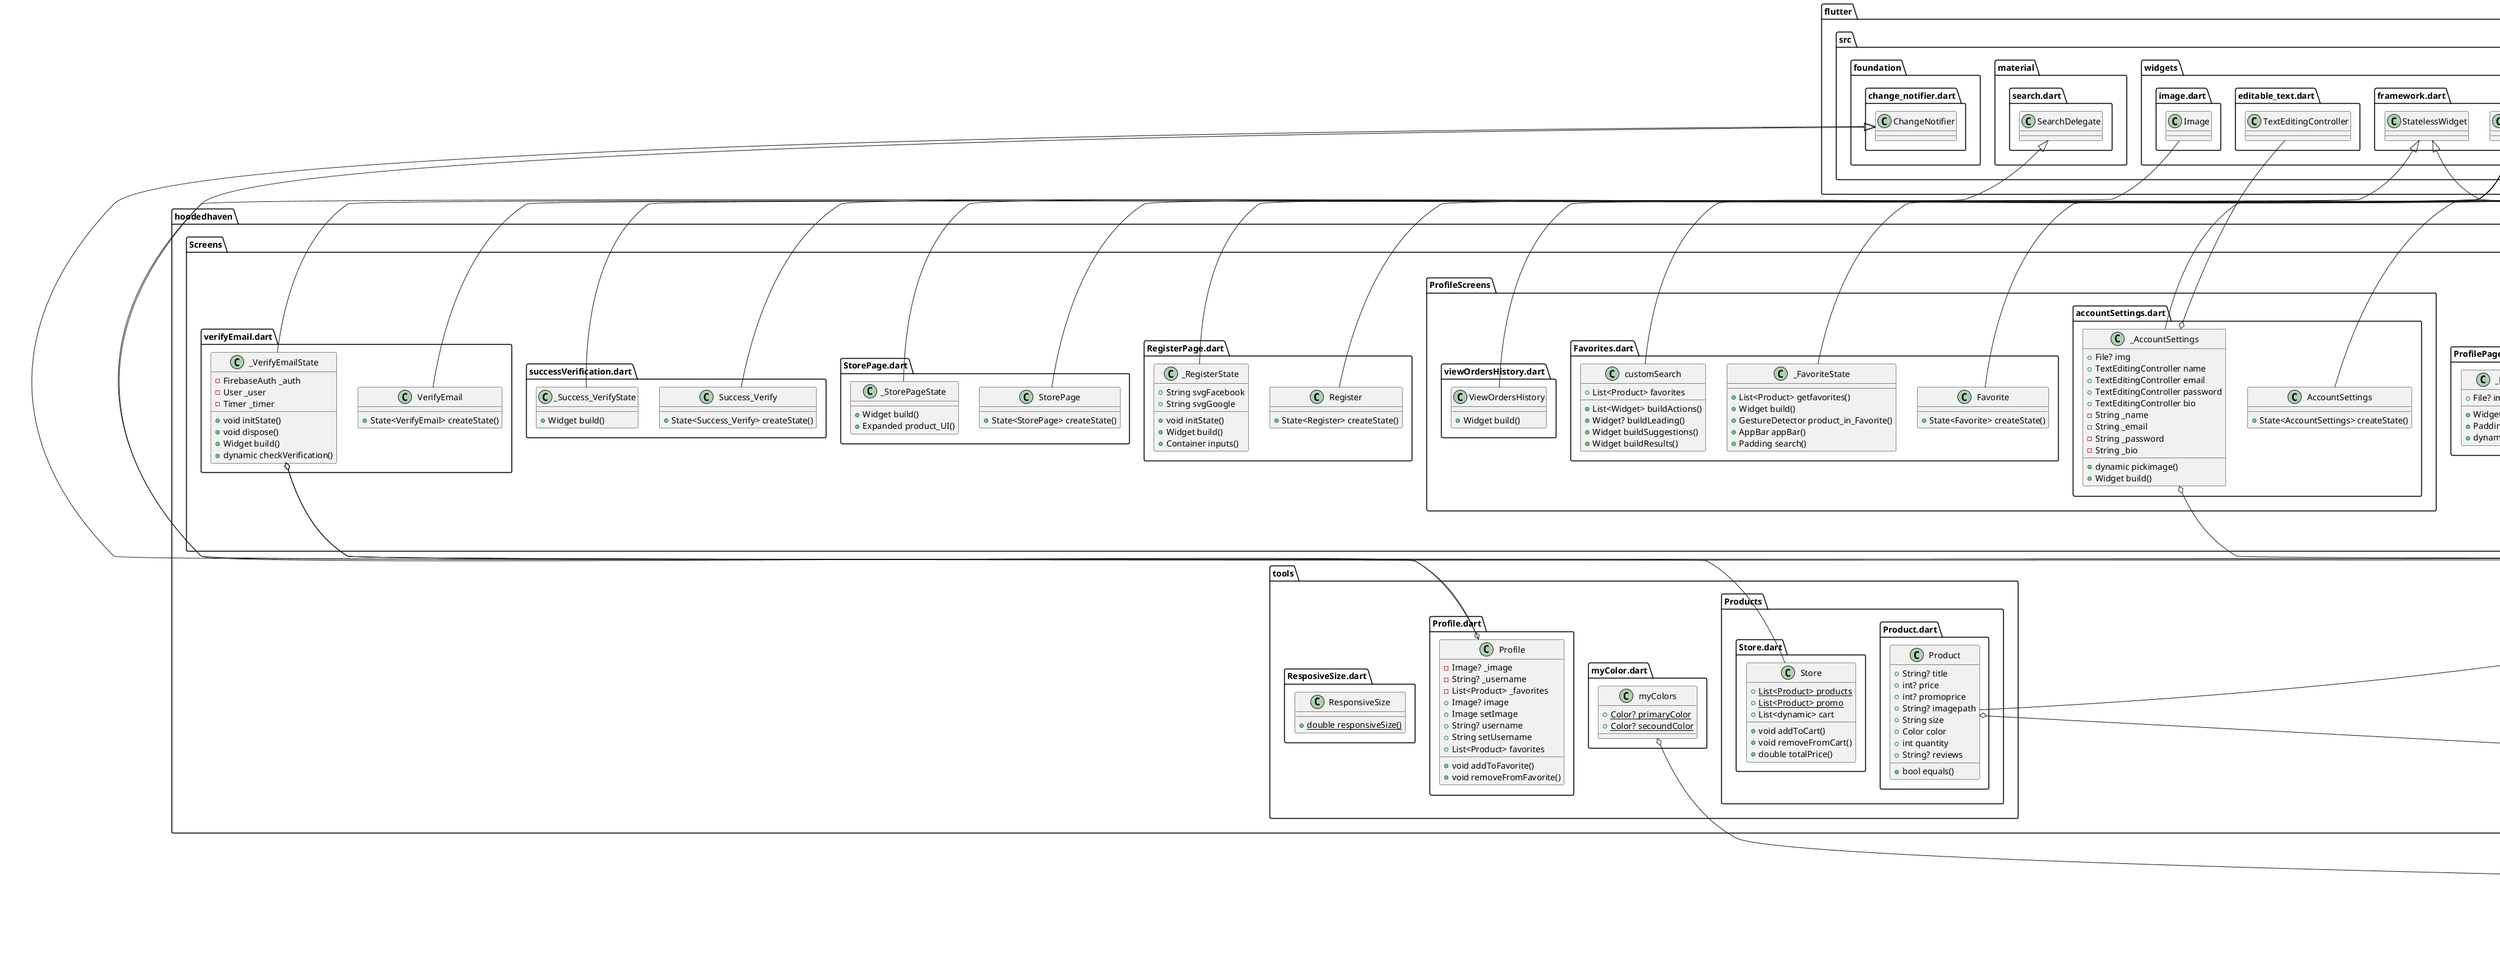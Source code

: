 @startuml
set namespaceSeparator ::

class "hoodedhaven::Buttomnavbar::Buttomnavbar.dart::bottomnavbar" {
  +State<bottomnavbar> createState()
}

"flutter::src::widgets::framework.dart::StatefulWidget" <|-- "hoodedhaven::Buttomnavbar::Buttomnavbar.dart::bottomnavbar"

class "hoodedhaven::Buttomnavbar::Buttomnavbar.dart::_bottomnavbarState" {
  +int currentIndex
  +Widget build()
  +Container Bottomnavbar()
}

"flutter::src::widgets::framework.dart::State" <|-- "hoodedhaven::Buttomnavbar::Buttomnavbar.dart::_bottomnavbarState"

class "hoodedhaven::Buttomnavbar::nav.dart::BottomNav" {
  +State<BottomNav> createState()
}

"flutter::src::widgets::framework.dart::StatefulWidget" <|-- "hoodedhaven::Buttomnavbar::nav.dart::BottomNav"

class "hoodedhaven::Buttomnavbar::nav.dart::_BottomNavState" {
  +Widget build()
}

"flutter::src::widgets::framework.dart::State" <|-- "hoodedhaven::Buttomnavbar::nav.dart::_BottomNavState"

class "hoodedhaven::firebase_options.dart::DefaultFirebaseOptions" {
  {static} +FirebaseOptions web
  {static} +FirebaseOptions android
  {static} +FirebaseOptions ios
  {static} +FirebaseOptions macos
  {static} +FirebaseOptions windows
  {static} +FirebaseOptions currentPlatform
}

"hoodedhaven::firebase_options.dart::DefaultFirebaseOptions" o-- "firebase_core_platform_interface::firebase_core_platform_interface.dart::FirebaseOptions"

class "hoodedhaven::main.dart::MyApp" {
  +State<MyApp> createState()
}

"flutter::src::widgets::framework.dart::StatefulWidget" <|-- "hoodedhaven::main.dart::MyApp"

class "hoodedhaven::main.dart::_MyAppState" {
  +void initState()
  +Widget build()
}

"flutter::src::widgets::framework.dart::State" <|-- "hoodedhaven::main.dart::_MyAppState"

class "hoodedhaven::Screens::CartPage.dart::CartPage" {
  +State<CartPage> createState()
}

"flutter::src::widgets::framework.dart::StatefulWidget" <|-- "hoodedhaven::Screens::CartPage.dart::CartPage"

class "hoodedhaven::Screens::CartPage.dart::_CartPageState" {
  +double totalPrice()
  +Widget build()
  +Expanded product_in_Card()
  +Center payBar()
}

"flutter::src::widgets::framework.dart::State" <|-- "hoodedhaven::Screens::CartPage.dart::_CartPageState"

class "hoodedhaven::Screens::categories_page.dart::CategoriesPage" {
  +State<CategoriesPage> createState()
}

"flutter::src::widgets::framework.dart::StatefulWidget" <|-- "hoodedhaven::Screens::categories_page.dart::CategoriesPage"

class "hoodedhaven::Screens::categories_page.dart::_CategoriesPageState" {
  -List<String> _categories
  +Widget build()
}

"flutter::src::widgets::framework.dart::State" <|-- "hoodedhaven::Screens::categories_page.dart::_CategoriesPageState"

class "hoodedhaven::Screens::GetStartedPage.dart::GetStartedPage" {
  +Widget build()
}

"flutter::src::widgets::framework.dart::StatelessWidget" <|-- "hoodedhaven::Screens::GetStartedPage.dart::GetStartedPage"

class "hoodedhaven::Screens::HomePage.dart::HomePage" {
  +State<HomePage> createState()
}

"flutter::src::widgets::framework.dart::StatefulWidget" <|-- "hoodedhaven::Screens::HomePage.dart::HomePage"

class "hoodedhaven::Screens::HomePage.dart::_HomePageState" {
  +Widget build()
  +Container promo_product_info()
  +Container Promotion()
}

"flutter::src::widgets::framework.dart::State" <|-- "hoodedhaven::Screens::HomePage.dart::_HomePageState"

class "hoodedhaven::Screens::LoginPage.dart::LoginPage" {
  +State<LoginPage> createState()
}

"flutter::src::widgets::framework.dart::StatefulWidget" <|-- "hoodedhaven::Screens::LoginPage.dart::LoginPage"

class "hoodedhaven::Screens::LoginPage.dart::_LoginPageState" {
  +Widget build()
  +Container inputs()
}

"flutter::src::widgets::framework.dart::State" <|-- "hoodedhaven::Screens::LoginPage.dart::_LoginPageState"

class "hoodedhaven::Screens::ProductPage.dart::ProductPage" {
  +Product product
  +State<ProductPage> createState()
}

"hoodedhaven::Screens::ProductPage.dart::ProductPage" o-- "hoodedhaven::tools::Products::Product.dart::Product"
"flutter::src::widgets::framework.dart::StatefulWidget" <|-- "hoodedhaven::Screens::ProductPage.dart::ProductPage"

class "hoodedhaven::Screens::ProductPage.dart::_ProductPageState" {
  -int _quantity
  -List<bool> _sellections
  -List<Text> _sizes
  +List<Color> colors
  -int _selectedcolor
  -int _selectedsize
  +int index
  -bool _favorite
  +void addToCart()
  +void addToFavorite()
  +void removeFromFavorite()
  +List<Product> getfavorites()
  +Widget build()
  +Container shoppingBar()
  +AppBar appBar()
  +Padding favorite_add_and_remove()
  +Center AddToCart()
  +Container Products_info()
}

"flutter::src::widgets::framework.dart::State" <|-- "hoodedhaven::Screens::ProductPage.dart::_ProductPageState"

class "hoodedhaven::Screens::ProfilePage.dart::ProfilePage" {
  +State<ProfilePage> createState()
}

"flutter::src::widgets::framework.dart::StatefulWidget" <|-- "hoodedhaven::Screens::ProfilePage.dart::ProfilePage"

class "hoodedhaven::Screens::ProfilePage.dart::_ProfilePage" {
  +File? img
  +Widget build()
  +Padding List_Tile()
  +dynamic pickimage()
}

"hoodedhaven::Screens::ProfilePage.dart::_ProfilePage" o-- "dart::io::File"
"flutter::src::widgets::framework.dart::State" <|-- "hoodedhaven::Screens::ProfilePage.dart::_ProfilePage"

class "hoodedhaven::Screens::ProfileScreens::accountSettings.dart::AccountSettings" {
  +State<AccountSettings> createState()
}

"flutter::src::widgets::framework.dart::StatefulWidget" <|-- "hoodedhaven::Screens::ProfileScreens::accountSettings.dart::AccountSettings"

class "hoodedhaven::Screens::ProfileScreens::accountSettings.dart::_AccountSettings" {
  +File? img
  +TextEditingController name
  +TextEditingController email
  +TextEditingController password
  +TextEditingController bio
  -String _name
  -String _email
  -String _password
  -String _bio
  +dynamic pickimage()
  +Widget build()
}

"hoodedhaven::Screens::ProfileScreens::accountSettings.dart::_AccountSettings" o-- "dart::io::File"
"hoodedhaven::Screens::ProfileScreens::accountSettings.dart::_AccountSettings" o-- "flutter::src::widgets::editable_text.dart::TextEditingController"
"flutter::src::widgets::framework.dart::State" <|-- "hoodedhaven::Screens::ProfileScreens::accountSettings.dart::_AccountSettings"

class "hoodedhaven::Screens::ProfileScreens::Favorites.dart::Favorite" {
  +State<Favorite> createState()
}

"flutter::src::widgets::framework.dart::StatefulWidget" <|-- "hoodedhaven::Screens::ProfileScreens::Favorites.dart::Favorite"

class "hoodedhaven::Screens::ProfileScreens::Favorites.dart::_FavoriteState" {
  +List<Product> getfavorites()
  +Widget build()
  +GestureDetector product_in_Favorite()
  +AppBar appBar()
  +Padding search()
}

"flutter::src::widgets::framework.dart::State" <|-- "hoodedhaven::Screens::ProfileScreens::Favorites.dart::_FavoriteState"

class "hoodedhaven::Screens::ProfileScreens::Favorites.dart::customSearch" {
  +List<Product> favorites
  +List<Widget> buildActions()
  +Widget? buildLeading()
  +Widget buildSuggestions()
  +Widget buildResults()
}

"flutter::src::material::search.dart::SearchDelegate" <|-- "hoodedhaven::Screens::ProfileScreens::Favorites.dart::customSearch"

class "hoodedhaven::Screens::ProfileScreens::viewOrdersHistory.dart::ViewOrdersHistory" {
  +Widget build()
}

"flutter::src::widgets::framework.dart::StatelessWidget" <|-- "hoodedhaven::Screens::ProfileScreens::viewOrdersHistory.dart::ViewOrdersHistory"

class "hoodedhaven::Screens::RegisterPage.dart::Register" {
  +State<Register> createState()
}

"flutter::src::widgets::framework.dart::StatefulWidget" <|-- "hoodedhaven::Screens::RegisterPage.dart::Register"

class "hoodedhaven::Screens::RegisterPage.dart::_RegisterState" {
  +String svgFacebook
  +String svgGoogle
  +void initState()
  +Widget build()
  +Container inputs()
}

"flutter::src::widgets::framework.dart::State" <|-- "hoodedhaven::Screens::RegisterPage.dart::_RegisterState"

class "hoodedhaven::Screens::StorePage.dart::StorePage" {
  +State<StorePage> createState()
}

"flutter::src::widgets::framework.dart::StatefulWidget" <|-- "hoodedhaven::Screens::StorePage.dart::StorePage"

class "hoodedhaven::Screens::StorePage.dart::_StorePageState" {
  +Widget build()
  +Expanded product_UI()
}

"flutter::src::widgets::framework.dart::State" <|-- "hoodedhaven::Screens::StorePage.dart::_StorePageState"

class "hoodedhaven::Screens::successVerification.dart::Success_Verify" {
  +State<Success_Verify> createState()
}

"flutter::src::widgets::framework.dart::StatefulWidget" <|-- "hoodedhaven::Screens::successVerification.dart::Success_Verify"

class "hoodedhaven::Screens::successVerification.dart::_Success_VerifyState" {
  +Widget build()
}

"flutter::src::widgets::framework.dart::State" <|-- "hoodedhaven::Screens::successVerification.dart::_Success_VerifyState"

class "hoodedhaven::Screens::verifyEmail.dart::VerifyEmail" {
  +State<VerifyEmail> createState()
}

"flutter::src::widgets::framework.dart::StatefulWidget" <|-- "hoodedhaven::Screens::verifyEmail.dart::VerifyEmail"

class "hoodedhaven::Screens::verifyEmail.dart::_VerifyEmailState" {
  -FirebaseAuth _auth
  -User _user
  -Timer _timer
  +void initState()
  +void dispose()
  +Widget build()
  +dynamic checkVerification()
}

"hoodedhaven::Screens::verifyEmail.dart::_VerifyEmailState" o-- "firebase_auth::firebase_auth.dart::FirebaseAuth"
"hoodedhaven::Screens::verifyEmail.dart::_VerifyEmailState" o-- "firebase_auth::firebase_auth.dart::User"
"hoodedhaven::Screens::verifyEmail.dart::_VerifyEmailState" o-- "dart::async::Timer"
"flutter::src::widgets::framework.dart::State" <|-- "hoodedhaven::Screens::verifyEmail.dart::_VerifyEmailState"

class "hoodedhaven::tools::myColor.dart::myColors" {
  {static} +Color? primaryColor
  {static} +Color? secoundColor
}

"hoodedhaven::tools::myColor.dart::myColors" o-- "dart::ui::Color"

class "hoodedhaven::tools::Products::Product.dart::Product" {
  +String? title
  +int? price
  +int? promoprice
  +String? imagepath
  +String size
  +Color color
  +int quantity
  +String? reviews
  +bool equals()
}

"hoodedhaven::tools::Products::Product.dart::Product" o-- "dart::ui::Color"

class "hoodedhaven::tools::Products::Store.dart::Store" {
  {static} +List<Product> products
  {static} +List<Product> promo
  +List<dynamic> cart
  +void addToCart()
  +void removeFromCart()
  +double totalPrice()
}

"flutter::src::foundation::change_notifier.dart::ChangeNotifier" <|-- "hoodedhaven::tools::Products::Store.dart::Store"

class "hoodedhaven::tools::Profile.dart::Profile" {
  -Image? _image
  -String? _username
  -List<Product> _favorites
  +Image? image
  +Image setImage
  +String? username
  +String setUsername
  +List<Product> favorites
  +void addToFavorite()
  +void removeFromFavorite()
}

"hoodedhaven::tools::Profile.dart::Profile" o-- "flutter::src::widgets::image.dart::Image"
"flutter::src::foundation::change_notifier.dart::ChangeNotifier" <|-- "hoodedhaven::tools::Profile.dart::Profile"

class "hoodedhaven::tools::ResposiveSize.dart::ResponsiveSize" {
  {static} +double responsiveSize()
}


@enduml